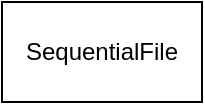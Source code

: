 <mxfile version="16.6.4" type="github">
  <diagram id="3ws_4o-h_jxyaGEvsZS3" name="Page-1">
    <mxGraphModel dx="1018" dy="659" grid="1" gridSize="10" guides="1" tooltips="1" connect="1" arrows="1" fold="1" page="1" pageScale="1" pageWidth="827" pageHeight="1169" math="0" shadow="0">
      <root>
        <mxCell id="0" />
        <mxCell id="1" parent="0" />
        <mxCell id="LnLe1LBb5nZ-y4FAsnE3-1" value="SequentialFile" style="rounded=0;whiteSpace=wrap;html=1;" vertex="1" parent="1">
          <mxGeometry x="320" y="240" width="100" height="50" as="geometry" />
        </mxCell>
      </root>
    </mxGraphModel>
  </diagram>
</mxfile>
